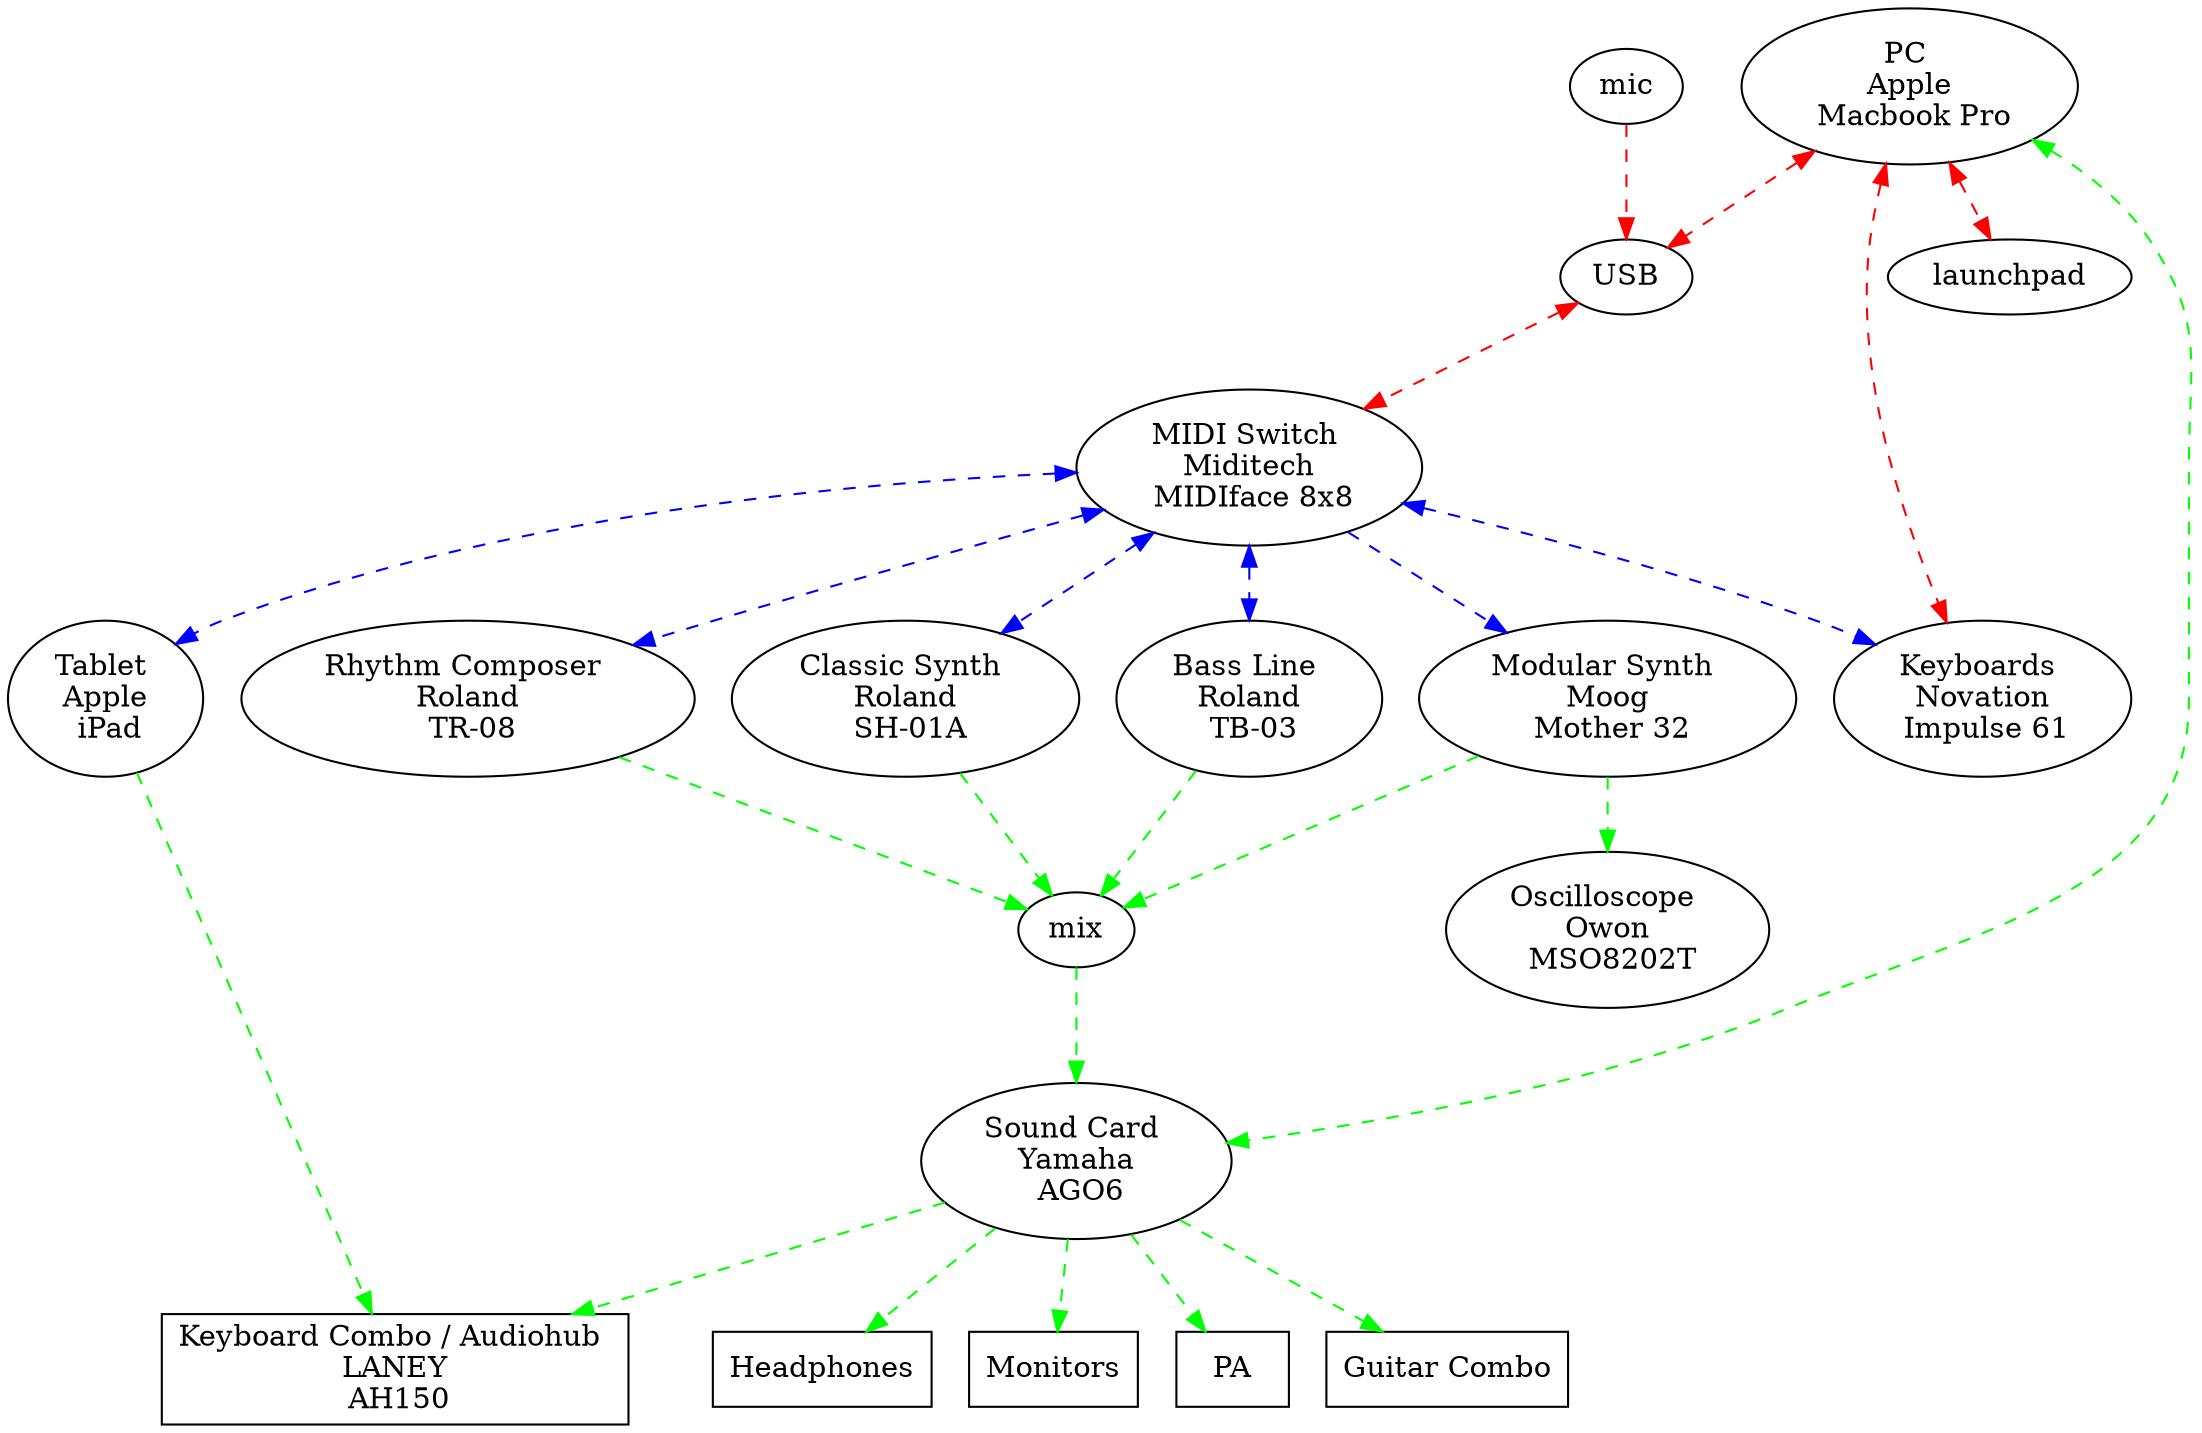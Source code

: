 





digraph G {
    concentrate=true;

    # Root nodes
    pc [label=<PC <br/> Apple <br/> Macbook Pro>];
    usb [label="USB"];

    # Root connections
    pc -> usb [style=dashed, color=red];
    usb -> pc [style=dashed, color=red];

    snd [label=<Sound Card <br/> Yamaha <br/> AGO6>];
    pc -> snd [style=dashed, color=green];
    snd -> pc [style=dashed, color=green];

    keys [label=<Keyboards <br/> Novation <br/> Impulse 61>]
    pc -> keys [style=dashed, color=red];
    keys -> pc [style=dashed, color=red];

    # Midi
    midi [label=<MIDI Switch <br/> Midi­tech <br/> MIDI­face 8x8>]
    midi -> usb [style=dashed, color=red];
    usb -> midi [style=dashed, color=red];

    mic -> usb [style=dashed, color=red];

    keys -> midi [style=dashed, color=blue];
    midi -> keys [style=dashed, color=blue];

    tablet [label=<Tablet <br/> Apple <br/> iPad>]
    tablet -> midi [style=dashed, color=blue];
    midi -> tablet [style=dashed, color=blue];

    # Moog
    moog [label=<Modular Synth <br/> Moog <br/> Mother 32>];
    midi -> moog [style=dashed, color=blue];

    # TB-03
    tb03 [label=<Bass Line <br/> Roland <br/> TB-03>];
    tb03 -> midi [style=dashed, color=blue];
    midi -> tb03 [style=dashed, color=blue];

    tr08 [label=<Rhythm Composer <br/> Roland <br/> TR-08>];
    tr08 -> midi [style=dashed, color=blue];
    midi -> tr08 [style=dashed, color=blue];

    sh01 [label=<Classic Synth <br/> Roland <br/> SH-01A>];
    sh01 -> midi [style=dashed, color=blue];
    midi -> sh01 [style=dashed, color=blue];

    mix -> snd [style=dashed, color=green];

    # Synths to mix
    moog -> mix [style=dashed, color=green];
    tb03 -> mix [style=dashed, color=green];
    tr08 -> mix [style=dashed, color=green];
    sh01 -> mix [style=dashed, color=green];

    pc -> launchpad [style=dashed, color=red];
    launchpad -> pc [style=dashed, color=red];

    # Sound outputs

    ## Output - Definitions
    node [shape=box];

    guitar_combo [label = "Guitar Combo"];
    keys_combo [label = <Keyboard Combo / Audiohub <br/> LANEY <br/> AH150>];
    headphones [label = "Headphones"];
    monitors [label = "Monitors"];
    pa [label=<PA>];

    ## Output - Connections
    snd -> pa [style=dashed, color=green];
    snd -> guitar_combo [style=dashed, color=green];
    snd -> monitors [style=dashed, color=green];
    snd -> headphones [style=dashed, color=green];
    snd -> keys_combo [style=dashed, color=green];

    tablet -> keys_combo [style=dashed, color=green];

    # Extra stuff
    oscilloscope [label=<Oscilloscope <br/> Owon <br/> MSO8202T>, shape="ellipse"];
    moog -> oscilloscope [style=dashed, color=green];
}
